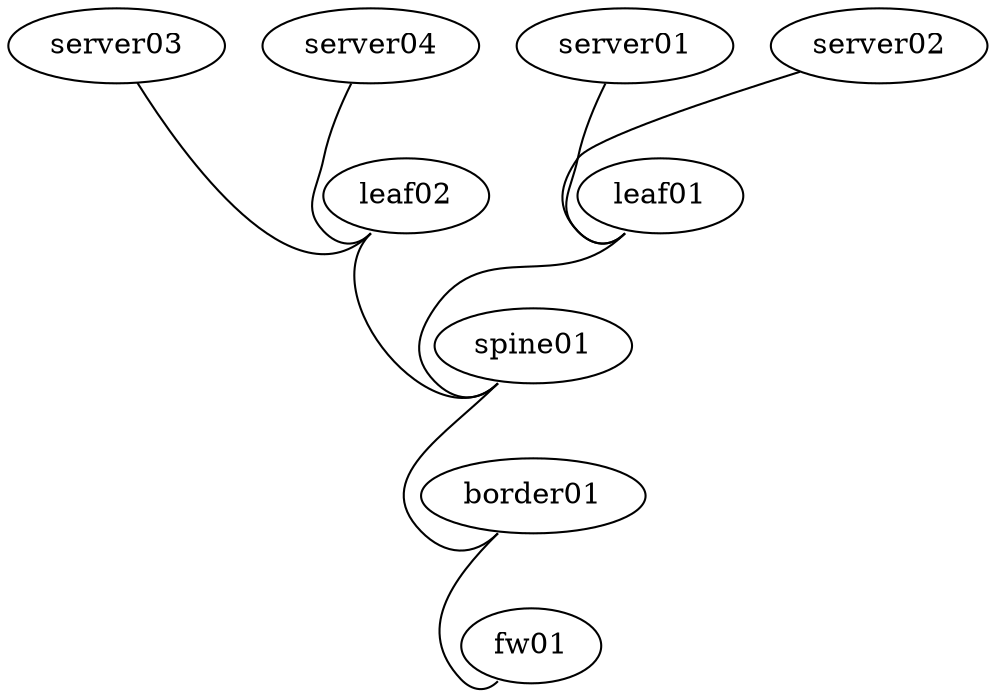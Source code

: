 graph training {
 "leaf01" [function="leaf" os="CumulusCommunity/cumulus-vx" version="3.7.6" memory="1024" config="./helper_scripts/extra_switch_config.sh" mgmt_ip="192.168.200.1"]
 "leaf02" [function="leaf" os="CumulusCommunity/cumulus-vx" version="3.7.6" memory="1024" config="./helper_scripts/extra_switch_config.sh" mgmt_ip="192.168.200.2"]
 "spine01" [function="leaf" os="CumulusCommunity/cumulus-vx" version="3.7.6" memory="1024" config="./helper_scripts/extra_switch_config.sh" mgmt_ip="192.168.200.3"]
 "border01" [function="leaf" os="CumulusCommunity/cumulus-vx" version="3.7.6" memory="1024" config="./helper_scripts/extra_switch_config.sh" mgmt_ip="192.168.200.4"]
 "fw01" [function="leaf" os="CumulusCommunity/cumulus-vx" version="3.7.6" memory="1024" config="./helper_scripts/extra_switch_config.sh" mgmt_ip="192.168.200.5"]
 "server01" [function="host" os="generic/debian10" memory="768" config="./helper_scripts/extra_server_config.sh" mgmt_ip="192.168.200.11"]
 "server02" [function="host" os="generic/debian10" memory="768" config="./helper_scripts/extra_server_config.sh" mgmt_ip="192.168.200.12"]
 "server03" [function="host" os="generic/debian10" memory="768" config="./helper_scripts/extra_server_config.sh" mgmt_ip="192.168.200.13"]
 "server04" [function="host" os="generic/debian10" memory="768" config="./helper_scripts/extra_server_config.sh" mgmt_ip="192.168.200.14"]


 "leaf01":"swp1" -- "spine01":"swp1"
 "leaf02":"swp1" -- "spine01":"swp2"
 "spine01":"swp3" -- "border01":"swp3"
 "border01":"swp1" -- "fw01":"swp1"
 "server01":"eth1" -- "leaf01":"swp10"
 "server02":"eth1" -- "leaf01":"swp11"
 "server03":"eth1" -- "leaf02":"swp10"
 "server04":"eth1" -- "leaf02":"swp11"

 }
